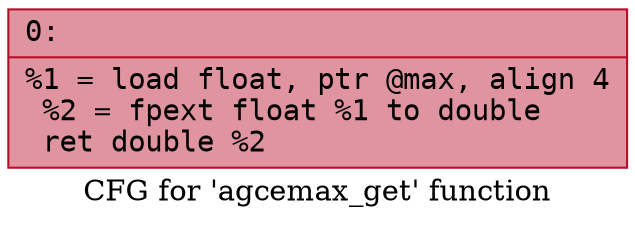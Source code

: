 digraph "CFG for 'agcemax_get' function" {
	label="CFG for 'agcemax_get' function";

	Node0x6000018e9ef0 [shape=record,color="#b70d28ff", style=filled, fillcolor="#b70d2870" fontname="Courier",label="{0:\l|  %1 = load float, ptr @max, align 4\l  %2 = fpext float %1 to double\l  ret double %2\l}"];
}
